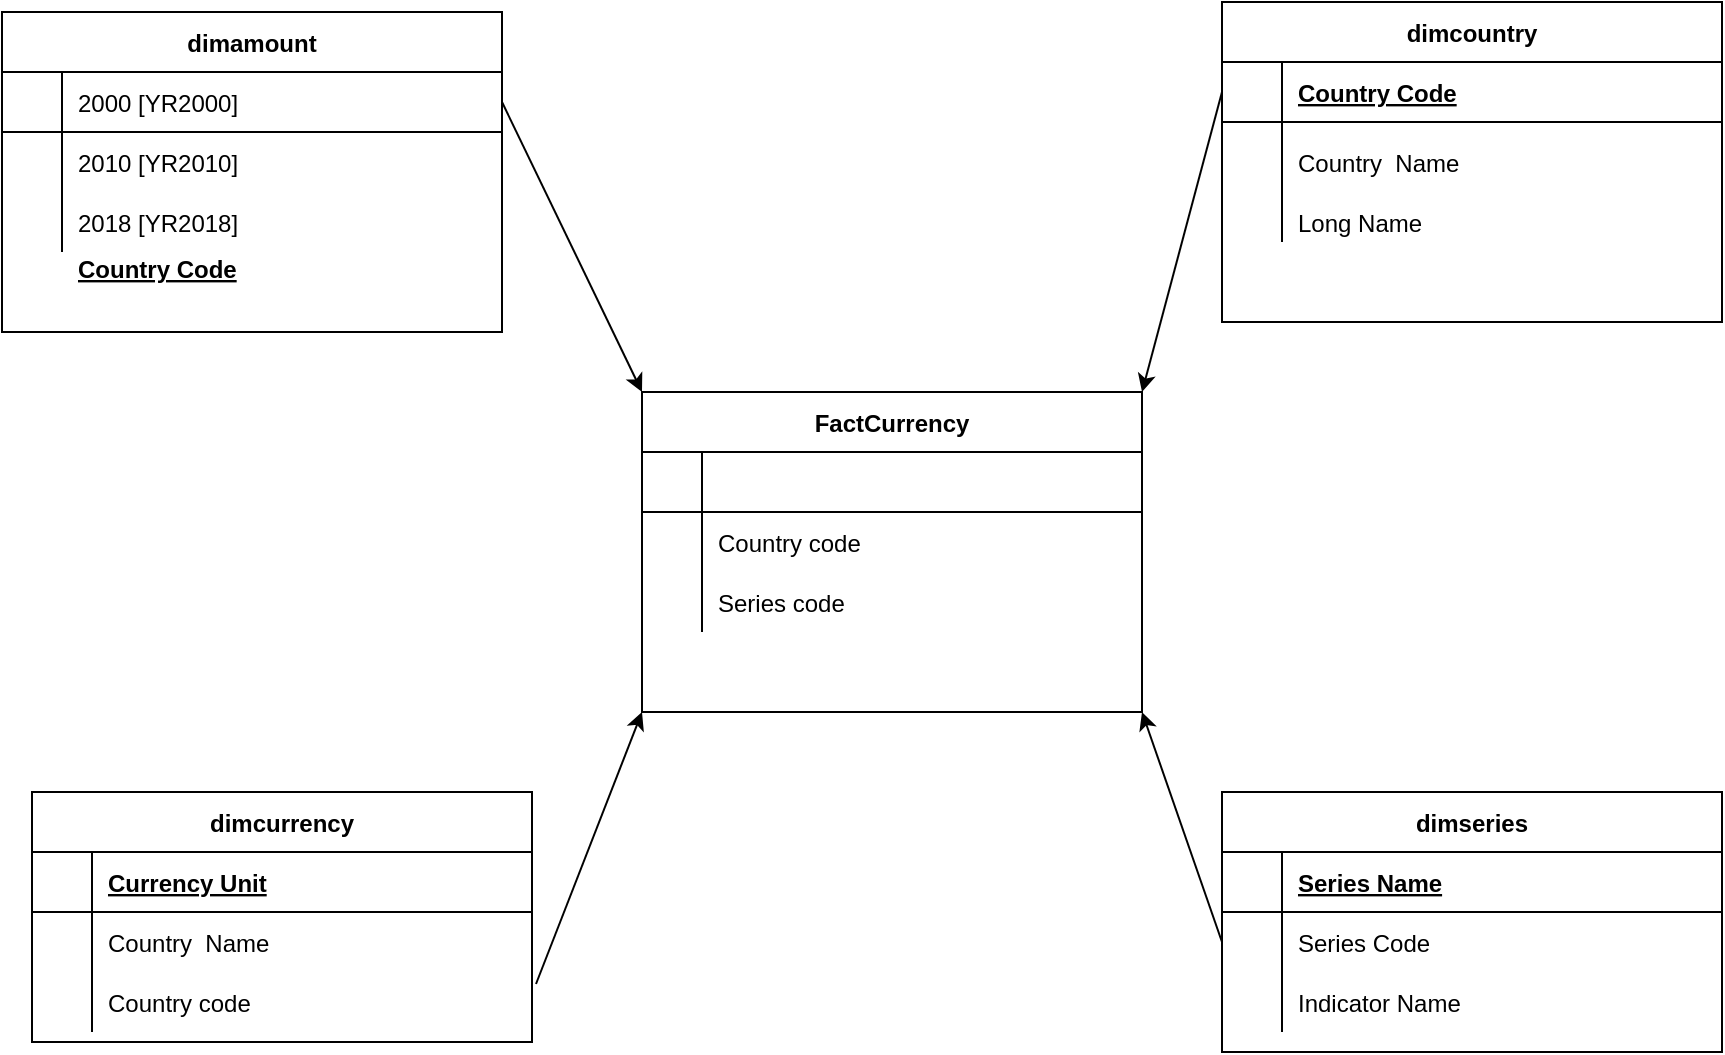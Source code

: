 <mxfile version="24.6.1" type="device">
  <diagram id="R2lEEEUBdFMjLlhIrx00" name="Page-1">
    <mxGraphModel dx="1722" dy="519" grid="1" gridSize="10" guides="1" tooltips="1" connect="1" arrows="1" fold="1" page="1" pageScale="1" pageWidth="850" pageHeight="1100" math="0" shadow="0" extFonts="Permanent Marker^https://fonts.googleapis.com/css?family=Permanent+Marker">
      <root>
        <mxCell id="0" />
        <mxCell id="1" parent="0" />
        <mxCell id="gq-0Voxzv5CLRQn2_ypZ-16" value="FactCurrency" style="shape=table;startSize=30;container=1;collapsible=1;childLayout=tableLayout;fixedRows=1;rowLines=0;fontStyle=1;align=center;resizeLast=1;" parent="1" vertex="1">
          <mxGeometry x="300" y="690" width="250" height="160" as="geometry" />
        </mxCell>
        <mxCell id="gq-0Voxzv5CLRQn2_ypZ-17" value="" style="shape=partialRectangle;collapsible=0;dropTarget=0;pointerEvents=0;fillColor=none;points=[[0,0.5],[1,0.5]];portConstraint=eastwest;top=0;left=0;right=0;bottom=1;" parent="gq-0Voxzv5CLRQn2_ypZ-16" vertex="1">
          <mxGeometry y="30" width="250" height="30" as="geometry" />
        </mxCell>
        <mxCell id="gq-0Voxzv5CLRQn2_ypZ-18" value="" style="shape=partialRectangle;overflow=hidden;connectable=0;fillColor=none;top=0;left=0;bottom=0;right=0;fontStyle=1;" parent="gq-0Voxzv5CLRQn2_ypZ-17" vertex="1">
          <mxGeometry width="30" height="30" as="geometry">
            <mxRectangle width="30" height="30" as="alternateBounds" />
          </mxGeometry>
        </mxCell>
        <mxCell id="gq-0Voxzv5CLRQn2_ypZ-19" value="" style="shape=partialRectangle;overflow=hidden;connectable=0;fillColor=none;top=0;left=0;bottom=0;right=0;align=left;spacingLeft=6;fontStyle=5;" parent="gq-0Voxzv5CLRQn2_ypZ-17" vertex="1">
          <mxGeometry x="30" width="220" height="30" as="geometry">
            <mxRectangle width="220" height="30" as="alternateBounds" />
          </mxGeometry>
        </mxCell>
        <mxCell id="gq-0Voxzv5CLRQn2_ypZ-20" value="" style="shape=partialRectangle;collapsible=0;dropTarget=0;pointerEvents=0;fillColor=none;points=[[0,0.5],[1,0.5]];portConstraint=eastwest;top=0;left=0;right=0;bottom=0;" parent="gq-0Voxzv5CLRQn2_ypZ-16" vertex="1">
          <mxGeometry y="60" width="250" height="30" as="geometry" />
        </mxCell>
        <mxCell id="gq-0Voxzv5CLRQn2_ypZ-21" value="" style="shape=partialRectangle;overflow=hidden;connectable=0;fillColor=none;top=0;left=0;bottom=0;right=0;" parent="gq-0Voxzv5CLRQn2_ypZ-20" vertex="1">
          <mxGeometry width="30" height="30" as="geometry">
            <mxRectangle width="30" height="30" as="alternateBounds" />
          </mxGeometry>
        </mxCell>
        <mxCell id="gq-0Voxzv5CLRQn2_ypZ-22" value="Country code" style="shape=partialRectangle;overflow=hidden;connectable=0;fillColor=none;top=0;left=0;bottom=0;right=0;align=left;spacingLeft=6;" parent="gq-0Voxzv5CLRQn2_ypZ-20" vertex="1">
          <mxGeometry x="30" width="220" height="30" as="geometry">
            <mxRectangle width="220" height="30" as="alternateBounds" />
          </mxGeometry>
        </mxCell>
        <mxCell id="gq-0Voxzv5CLRQn2_ypZ-23" value="" style="shape=partialRectangle;collapsible=0;dropTarget=0;pointerEvents=0;fillColor=none;points=[[0,0.5],[1,0.5]];portConstraint=eastwest;top=0;left=0;right=0;bottom=0;" parent="gq-0Voxzv5CLRQn2_ypZ-16" vertex="1">
          <mxGeometry y="90" width="250" height="30" as="geometry" />
        </mxCell>
        <mxCell id="gq-0Voxzv5CLRQn2_ypZ-24" value="" style="shape=partialRectangle;overflow=hidden;connectable=0;fillColor=none;top=0;left=0;bottom=0;right=0;" parent="gq-0Voxzv5CLRQn2_ypZ-23" vertex="1">
          <mxGeometry width="30" height="30" as="geometry">
            <mxRectangle width="30" height="30" as="alternateBounds" />
          </mxGeometry>
        </mxCell>
        <mxCell id="gq-0Voxzv5CLRQn2_ypZ-25" value="Series code" style="shape=partialRectangle;overflow=hidden;connectable=0;fillColor=none;top=0;left=0;bottom=0;right=0;align=left;spacingLeft=6;" parent="gq-0Voxzv5CLRQn2_ypZ-23" vertex="1">
          <mxGeometry x="30" width="220" height="30" as="geometry">
            <mxRectangle width="220" height="30" as="alternateBounds" />
          </mxGeometry>
        </mxCell>
        <mxCell id="gq-0Voxzv5CLRQn2_ypZ-34" value="2000 [YR2000]" style="shape=partialRectangle;overflow=hidden;connectable=0;fillColor=none;top=0;left=0;bottom=0;right=0;align=left;spacingLeft=6;" parent="1" vertex="1">
          <mxGeometry x="10" y="530" width="220" height="30" as="geometry">
            <mxRectangle width="220" height="30" as="alternateBounds" />
          </mxGeometry>
        </mxCell>
        <mxCell id="gq-0Voxzv5CLRQn2_ypZ-36" value="2010 [YR2010]" style="shape=partialRectangle;overflow=hidden;connectable=0;fillColor=none;top=0;left=0;bottom=0;right=0;align=left;spacingLeft=6;" parent="1" vertex="1">
          <mxGeometry x="10" y="560" width="220" height="30" as="geometry">
            <mxRectangle width="220" height="30" as="alternateBounds" />
          </mxGeometry>
        </mxCell>
        <mxCell id="gq-0Voxzv5CLRQn2_ypZ-38" value="2018 [YR2018]" style="shape=partialRectangle;overflow=hidden;connectable=0;fillColor=none;top=0;left=0;bottom=0;right=0;align=left;spacingLeft=6;" parent="1" vertex="1">
          <mxGeometry x="10" y="590" width="220" height="30" as="geometry">
            <mxRectangle width="220" height="30" as="alternateBounds" />
          </mxGeometry>
        </mxCell>
        <mxCell id="gq-0Voxzv5CLRQn2_ypZ-49" value="dimcountry" style="shape=table;startSize=30;container=1;collapsible=1;childLayout=tableLayout;fixedRows=1;rowLines=0;fontStyle=1;align=center;resizeLast=1;" parent="1" vertex="1">
          <mxGeometry x="590" y="495" width="250" height="160" as="geometry" />
        </mxCell>
        <mxCell id="gq-0Voxzv5CLRQn2_ypZ-50" value="" style="shape=partialRectangle;collapsible=0;dropTarget=0;pointerEvents=0;fillColor=none;points=[[0,0.5],[1,0.5]];portConstraint=eastwest;top=0;left=0;right=0;bottom=1;" parent="gq-0Voxzv5CLRQn2_ypZ-49" vertex="1">
          <mxGeometry y="30" width="250" height="30" as="geometry" />
        </mxCell>
        <mxCell id="gq-0Voxzv5CLRQn2_ypZ-51" value="" style="shape=partialRectangle;overflow=hidden;connectable=0;fillColor=none;top=0;left=0;bottom=0;right=0;fontStyle=1;" parent="gq-0Voxzv5CLRQn2_ypZ-50" vertex="1">
          <mxGeometry width="30" height="30" as="geometry">
            <mxRectangle width="30" height="30" as="alternateBounds" />
          </mxGeometry>
        </mxCell>
        <mxCell id="gq-0Voxzv5CLRQn2_ypZ-52" value="Country Code" style="shape=partialRectangle;overflow=hidden;connectable=0;fillColor=none;top=0;left=0;bottom=0;right=0;align=left;spacingLeft=6;fontStyle=5;" parent="gq-0Voxzv5CLRQn2_ypZ-50" vertex="1">
          <mxGeometry x="30" width="220" height="30" as="geometry">
            <mxRectangle width="220" height="30" as="alternateBounds" />
          </mxGeometry>
        </mxCell>
        <mxCell id="gq-0Voxzv5CLRQn2_ypZ-53" value="" style="shape=partialRectangle;collapsible=0;dropTarget=0;pointerEvents=0;fillColor=none;points=[[0,0.5],[1,0.5]];portConstraint=eastwest;top=0;left=0;right=0;bottom=0;" parent="gq-0Voxzv5CLRQn2_ypZ-49" vertex="1">
          <mxGeometry y="60" width="250" height="30" as="geometry" />
        </mxCell>
        <mxCell id="gq-0Voxzv5CLRQn2_ypZ-54" value="" style="shape=partialRectangle;overflow=hidden;connectable=0;fillColor=none;top=0;left=0;bottom=0;right=0;" parent="gq-0Voxzv5CLRQn2_ypZ-53" vertex="1">
          <mxGeometry width="30" height="30" as="geometry">
            <mxRectangle width="30" height="30" as="alternateBounds" />
          </mxGeometry>
        </mxCell>
        <mxCell id="gq-0Voxzv5CLRQn2_ypZ-55" value="" style="shape=partialRectangle;overflow=hidden;connectable=0;fillColor=none;top=0;left=0;bottom=0;right=0;align=left;spacingLeft=6;" parent="gq-0Voxzv5CLRQn2_ypZ-53" vertex="1">
          <mxGeometry x="30" width="220" height="30" as="geometry">
            <mxRectangle width="220" height="30" as="alternateBounds" />
          </mxGeometry>
        </mxCell>
        <mxCell id="gq-0Voxzv5CLRQn2_ypZ-56" value="" style="shape=partialRectangle;collapsible=0;dropTarget=0;pointerEvents=0;fillColor=none;points=[[0,0.5],[1,0.5]];portConstraint=eastwest;top=0;left=0;right=0;bottom=0;" parent="gq-0Voxzv5CLRQn2_ypZ-49" vertex="1">
          <mxGeometry y="90" width="250" height="30" as="geometry" />
        </mxCell>
        <mxCell id="gq-0Voxzv5CLRQn2_ypZ-57" value="" style="shape=partialRectangle;overflow=hidden;connectable=0;fillColor=none;top=0;left=0;bottom=0;right=0;" parent="gq-0Voxzv5CLRQn2_ypZ-56" vertex="1">
          <mxGeometry width="30" height="30" as="geometry">
            <mxRectangle width="30" height="30" as="alternateBounds" />
          </mxGeometry>
        </mxCell>
        <mxCell id="gq-0Voxzv5CLRQn2_ypZ-58" value="" style="shape=partialRectangle;overflow=hidden;connectable=0;fillColor=none;top=0;left=0;bottom=0;right=0;align=left;spacingLeft=6;" parent="gq-0Voxzv5CLRQn2_ypZ-56" vertex="1">
          <mxGeometry x="30" width="220" height="30" as="geometry">
            <mxRectangle width="220" height="30" as="alternateBounds" />
          </mxGeometry>
        </mxCell>
        <mxCell id="gq-0Voxzv5CLRQn2_ypZ-61" value="Country  Name" style="shape=partialRectangle;overflow=hidden;connectable=0;fillColor=none;top=0;left=0;bottom=0;right=0;align=left;spacingLeft=6;" parent="1" vertex="1">
          <mxGeometry x="620" y="560" width="220" height="30" as="geometry">
            <mxRectangle width="220" height="30" as="alternateBounds" />
          </mxGeometry>
        </mxCell>
        <mxCell id="gq-0Voxzv5CLRQn2_ypZ-62" value="Long Name" style="shape=partialRectangle;overflow=hidden;connectable=0;fillColor=none;top=0;left=0;bottom=0;right=0;align=left;spacingLeft=6;" parent="1" vertex="1">
          <mxGeometry x="620" y="590" width="220" height="30" as="geometry">
            <mxRectangle width="220" height="30" as="alternateBounds" />
          </mxGeometry>
        </mxCell>
        <mxCell id="gq-0Voxzv5CLRQn2_ypZ-63" value="dimseries" style="shape=table;startSize=30;container=1;collapsible=1;childLayout=tableLayout;fixedRows=1;rowLines=0;fontStyle=1;align=center;resizeLast=1;" parent="1" vertex="1">
          <mxGeometry x="590" y="890" width="250" height="130" as="geometry" />
        </mxCell>
        <mxCell id="gq-0Voxzv5CLRQn2_ypZ-64" value="" style="shape=partialRectangle;collapsible=0;dropTarget=0;pointerEvents=0;fillColor=none;points=[[0,0.5],[1,0.5]];portConstraint=eastwest;top=0;left=0;right=0;bottom=1;" parent="gq-0Voxzv5CLRQn2_ypZ-63" vertex="1">
          <mxGeometry y="30" width="250" height="30" as="geometry" />
        </mxCell>
        <mxCell id="gq-0Voxzv5CLRQn2_ypZ-65" value="" style="shape=partialRectangle;overflow=hidden;connectable=0;fillColor=none;top=0;left=0;bottom=0;right=0;fontStyle=1;" parent="gq-0Voxzv5CLRQn2_ypZ-64" vertex="1">
          <mxGeometry width="30" height="30" as="geometry">
            <mxRectangle width="30" height="30" as="alternateBounds" />
          </mxGeometry>
        </mxCell>
        <mxCell id="gq-0Voxzv5CLRQn2_ypZ-66" value="Series Name" style="shape=partialRectangle;overflow=hidden;connectable=0;fillColor=none;top=0;left=0;bottom=0;right=0;align=left;spacingLeft=6;fontStyle=5;" parent="gq-0Voxzv5CLRQn2_ypZ-64" vertex="1">
          <mxGeometry x="30" width="220" height="30" as="geometry">
            <mxRectangle width="220" height="30" as="alternateBounds" />
          </mxGeometry>
        </mxCell>
        <mxCell id="gq-0Voxzv5CLRQn2_ypZ-67" value="" style="shape=partialRectangle;collapsible=0;dropTarget=0;pointerEvents=0;fillColor=none;points=[[0,0.5],[1,0.5]];portConstraint=eastwest;top=0;left=0;right=0;bottom=0;" parent="gq-0Voxzv5CLRQn2_ypZ-63" vertex="1">
          <mxGeometry y="60" width="250" height="30" as="geometry" />
        </mxCell>
        <mxCell id="gq-0Voxzv5CLRQn2_ypZ-68" value="" style="shape=partialRectangle;overflow=hidden;connectable=0;fillColor=none;top=0;left=0;bottom=0;right=0;" parent="gq-0Voxzv5CLRQn2_ypZ-67" vertex="1">
          <mxGeometry width="30" height="30" as="geometry">
            <mxRectangle width="30" height="30" as="alternateBounds" />
          </mxGeometry>
        </mxCell>
        <mxCell id="gq-0Voxzv5CLRQn2_ypZ-69" value="Series Code" style="shape=partialRectangle;overflow=hidden;connectable=0;fillColor=none;top=0;left=0;bottom=0;right=0;align=left;spacingLeft=6;" parent="gq-0Voxzv5CLRQn2_ypZ-67" vertex="1">
          <mxGeometry x="30" width="220" height="30" as="geometry">
            <mxRectangle width="220" height="30" as="alternateBounds" />
          </mxGeometry>
        </mxCell>
        <mxCell id="gq-0Voxzv5CLRQn2_ypZ-70" value="" style="shape=partialRectangle;collapsible=0;dropTarget=0;pointerEvents=0;fillColor=none;points=[[0,0.5],[1,0.5]];portConstraint=eastwest;top=0;left=0;right=0;bottom=0;" parent="gq-0Voxzv5CLRQn2_ypZ-63" vertex="1">
          <mxGeometry y="90" width="250" height="30" as="geometry" />
        </mxCell>
        <mxCell id="gq-0Voxzv5CLRQn2_ypZ-71" value="" style="shape=partialRectangle;overflow=hidden;connectable=0;fillColor=none;top=0;left=0;bottom=0;right=0;" parent="gq-0Voxzv5CLRQn2_ypZ-70" vertex="1">
          <mxGeometry width="30" height="30" as="geometry">
            <mxRectangle width="30" height="30" as="alternateBounds" />
          </mxGeometry>
        </mxCell>
        <mxCell id="gq-0Voxzv5CLRQn2_ypZ-72" value="" style="shape=partialRectangle;overflow=hidden;connectable=0;fillColor=none;top=0;left=0;bottom=0;right=0;align=left;spacingLeft=6;" parent="gq-0Voxzv5CLRQn2_ypZ-70" vertex="1">
          <mxGeometry x="30" width="220" height="30" as="geometry">
            <mxRectangle width="220" height="30" as="alternateBounds" />
          </mxGeometry>
        </mxCell>
        <mxCell id="gq-0Voxzv5CLRQn2_ypZ-73" value="Indicator Name" style="shape=partialRectangle;overflow=hidden;connectable=0;fillColor=none;top=0;left=0;bottom=0;right=0;align=left;spacingLeft=6;" parent="1" vertex="1">
          <mxGeometry x="620" y="980" width="220" height="30" as="geometry">
            <mxRectangle width="220" height="30" as="alternateBounds" />
          </mxGeometry>
        </mxCell>
        <mxCell id="gq-0Voxzv5CLRQn2_ypZ-75" value="dimcurrency" style="shape=table;startSize=30;container=1;collapsible=1;childLayout=tableLayout;fixedRows=1;rowLines=0;fontStyle=1;align=center;resizeLast=1;" parent="1" vertex="1">
          <mxGeometry x="-5" y="890" width="250" height="125" as="geometry" />
        </mxCell>
        <mxCell id="gq-0Voxzv5CLRQn2_ypZ-76" value="" style="shape=partialRectangle;collapsible=0;dropTarget=0;pointerEvents=0;fillColor=none;points=[[0,0.5],[1,0.5]];portConstraint=eastwest;top=0;left=0;right=0;bottom=1;" parent="gq-0Voxzv5CLRQn2_ypZ-75" vertex="1">
          <mxGeometry y="30" width="250" height="30" as="geometry" />
        </mxCell>
        <mxCell id="gq-0Voxzv5CLRQn2_ypZ-77" value="" style="shape=partialRectangle;overflow=hidden;connectable=0;fillColor=none;top=0;left=0;bottom=0;right=0;fontStyle=1;" parent="gq-0Voxzv5CLRQn2_ypZ-76" vertex="1">
          <mxGeometry width="30" height="30" as="geometry">
            <mxRectangle width="30" height="30" as="alternateBounds" />
          </mxGeometry>
        </mxCell>
        <mxCell id="gq-0Voxzv5CLRQn2_ypZ-78" value="Currency Unit" style="shape=partialRectangle;overflow=hidden;connectable=0;fillColor=none;top=0;left=0;bottom=0;right=0;align=left;spacingLeft=6;fontStyle=5;" parent="gq-0Voxzv5CLRQn2_ypZ-76" vertex="1">
          <mxGeometry x="30" width="220" height="30" as="geometry">
            <mxRectangle width="220" height="30" as="alternateBounds" />
          </mxGeometry>
        </mxCell>
        <mxCell id="gq-0Voxzv5CLRQn2_ypZ-79" value="" style="shape=partialRectangle;collapsible=0;dropTarget=0;pointerEvents=0;fillColor=none;points=[[0,0.5],[1,0.5]];portConstraint=eastwest;top=0;left=0;right=0;bottom=0;" parent="gq-0Voxzv5CLRQn2_ypZ-75" vertex="1">
          <mxGeometry y="60" width="250" height="30" as="geometry" />
        </mxCell>
        <mxCell id="gq-0Voxzv5CLRQn2_ypZ-80" value="" style="shape=partialRectangle;overflow=hidden;connectable=0;fillColor=none;top=0;left=0;bottom=0;right=0;" parent="gq-0Voxzv5CLRQn2_ypZ-79" vertex="1">
          <mxGeometry width="30" height="30" as="geometry">
            <mxRectangle width="30" height="30" as="alternateBounds" />
          </mxGeometry>
        </mxCell>
        <mxCell id="gq-0Voxzv5CLRQn2_ypZ-81" value="Country  Name" style="shape=partialRectangle;overflow=hidden;connectable=0;fillColor=none;top=0;left=0;bottom=0;right=0;align=left;spacingLeft=6;" parent="gq-0Voxzv5CLRQn2_ypZ-79" vertex="1">
          <mxGeometry x="30" width="220" height="30" as="geometry">
            <mxRectangle width="220" height="30" as="alternateBounds" />
          </mxGeometry>
        </mxCell>
        <mxCell id="gq-0Voxzv5CLRQn2_ypZ-82" value="" style="shape=partialRectangle;collapsible=0;dropTarget=0;pointerEvents=0;fillColor=none;points=[[0,0.5],[1,0.5]];portConstraint=eastwest;top=0;left=0;right=0;bottom=0;" parent="gq-0Voxzv5CLRQn2_ypZ-75" vertex="1">
          <mxGeometry y="90" width="250" height="30" as="geometry" />
        </mxCell>
        <mxCell id="gq-0Voxzv5CLRQn2_ypZ-83" value="" style="shape=partialRectangle;overflow=hidden;connectable=0;fillColor=none;top=0;left=0;bottom=0;right=0;" parent="gq-0Voxzv5CLRQn2_ypZ-82" vertex="1">
          <mxGeometry width="30" height="30" as="geometry">
            <mxRectangle width="30" height="30" as="alternateBounds" />
          </mxGeometry>
        </mxCell>
        <mxCell id="gq-0Voxzv5CLRQn2_ypZ-84" value="" style="shape=partialRectangle;overflow=hidden;connectable=0;fillColor=none;top=0;left=0;bottom=0;right=0;align=left;spacingLeft=6;" parent="gq-0Voxzv5CLRQn2_ypZ-82" vertex="1">
          <mxGeometry x="30" width="220" height="30" as="geometry">
            <mxRectangle width="220" height="30" as="alternateBounds" />
          </mxGeometry>
        </mxCell>
        <mxCell id="gq-0Voxzv5CLRQn2_ypZ-86" value="" style="endArrow=classic;html=1;rounded=0;exitX=1;exitY=0.5;exitDx=0;exitDy=0;entryX=0;entryY=0;entryDx=0;entryDy=0;" parent="1" target="gq-0Voxzv5CLRQn2_ypZ-16" edge="1">
          <mxGeometry width="50" height="50" relative="1" as="geometry">
            <mxPoint x="230" y="545" as="sourcePoint" />
            <mxPoint x="450" y="660" as="targetPoint" />
          </mxGeometry>
        </mxCell>
        <mxCell id="gq-0Voxzv5CLRQn2_ypZ-87" value="" style="endArrow=classic;html=1;rounded=0;exitX=0;exitY=0.5;exitDx=0;exitDy=0;entryX=1;entryY=0;entryDx=0;entryDy=0;" parent="1" source="gq-0Voxzv5CLRQn2_ypZ-50" target="gq-0Voxzv5CLRQn2_ypZ-16" edge="1">
          <mxGeometry width="50" height="50" relative="1" as="geometry">
            <mxPoint x="400" y="710" as="sourcePoint" />
            <mxPoint x="450" y="660" as="targetPoint" />
          </mxGeometry>
        </mxCell>
        <mxCell id="gq-0Voxzv5CLRQn2_ypZ-88" value="" style="endArrow=classic;html=1;rounded=0;exitX=1.008;exitY=0.2;exitDx=0;exitDy=0;exitPerimeter=0;entryX=0;entryY=1;entryDx=0;entryDy=0;" parent="1" source="gq-0Voxzv5CLRQn2_ypZ-82" target="gq-0Voxzv5CLRQn2_ypZ-16" edge="1">
          <mxGeometry width="50" height="50" relative="1" as="geometry">
            <mxPoint x="400" y="890" as="sourcePoint" />
            <mxPoint x="450" y="840" as="targetPoint" />
          </mxGeometry>
        </mxCell>
        <mxCell id="gq-0Voxzv5CLRQn2_ypZ-89" value="" style="endArrow=classic;html=1;rounded=0;exitX=0;exitY=0.5;exitDx=0;exitDy=0;entryX=1;entryY=1;entryDx=0;entryDy=0;" parent="1" source="gq-0Voxzv5CLRQn2_ypZ-67" target="gq-0Voxzv5CLRQn2_ypZ-16" edge="1">
          <mxGeometry width="50" height="50" relative="1" as="geometry">
            <mxPoint x="400" y="890" as="sourcePoint" />
            <mxPoint x="450" y="840" as="targetPoint" />
          </mxGeometry>
        </mxCell>
        <mxCell id="gq-0Voxzv5CLRQn2_ypZ-90" value="dimamount" style="shape=table;startSize=30;container=1;collapsible=1;childLayout=tableLayout;fixedRows=1;rowLines=0;fontStyle=1;align=center;resizeLast=1;" parent="1" vertex="1">
          <mxGeometry x="-20" y="500" width="250" height="160" as="geometry" />
        </mxCell>
        <mxCell id="gq-0Voxzv5CLRQn2_ypZ-91" value="" style="shape=partialRectangle;collapsible=0;dropTarget=0;pointerEvents=0;fillColor=none;points=[[0,0.5],[1,0.5]];portConstraint=eastwest;top=0;left=0;right=0;bottom=1;" parent="gq-0Voxzv5CLRQn2_ypZ-90" vertex="1">
          <mxGeometry y="30" width="250" height="30" as="geometry" />
        </mxCell>
        <mxCell id="gq-0Voxzv5CLRQn2_ypZ-92" value="" style="shape=partialRectangle;overflow=hidden;connectable=0;fillColor=none;top=0;left=0;bottom=0;right=0;fontStyle=1;" parent="gq-0Voxzv5CLRQn2_ypZ-91" vertex="1">
          <mxGeometry width="30" height="30" as="geometry">
            <mxRectangle width="30" height="30" as="alternateBounds" />
          </mxGeometry>
        </mxCell>
        <mxCell id="gq-0Voxzv5CLRQn2_ypZ-93" value="" style="shape=partialRectangle;overflow=hidden;connectable=0;fillColor=none;top=0;left=0;bottom=0;right=0;align=left;spacingLeft=6;fontStyle=5;" parent="gq-0Voxzv5CLRQn2_ypZ-91" vertex="1">
          <mxGeometry x="30" width="220" height="30" as="geometry">
            <mxRectangle width="220" height="30" as="alternateBounds" />
          </mxGeometry>
        </mxCell>
        <mxCell id="gq-0Voxzv5CLRQn2_ypZ-94" value="" style="shape=partialRectangle;collapsible=0;dropTarget=0;pointerEvents=0;fillColor=none;points=[[0,0.5],[1,0.5]];portConstraint=eastwest;top=0;left=0;right=0;bottom=0;" parent="gq-0Voxzv5CLRQn2_ypZ-90" vertex="1">
          <mxGeometry y="60" width="250" height="30" as="geometry" />
        </mxCell>
        <mxCell id="gq-0Voxzv5CLRQn2_ypZ-95" value="" style="shape=partialRectangle;overflow=hidden;connectable=0;fillColor=none;top=0;left=0;bottom=0;right=0;" parent="gq-0Voxzv5CLRQn2_ypZ-94" vertex="1">
          <mxGeometry width="30" height="30" as="geometry">
            <mxRectangle width="30" height="30" as="alternateBounds" />
          </mxGeometry>
        </mxCell>
        <mxCell id="gq-0Voxzv5CLRQn2_ypZ-96" value="" style="shape=partialRectangle;overflow=hidden;connectable=0;fillColor=none;top=0;left=0;bottom=0;right=0;align=left;spacingLeft=6;" parent="gq-0Voxzv5CLRQn2_ypZ-94" vertex="1">
          <mxGeometry x="30" width="220" height="30" as="geometry">
            <mxRectangle width="220" height="30" as="alternateBounds" />
          </mxGeometry>
        </mxCell>
        <mxCell id="gq-0Voxzv5CLRQn2_ypZ-97" value="" style="shape=partialRectangle;collapsible=0;dropTarget=0;pointerEvents=0;fillColor=none;points=[[0,0.5],[1,0.5]];portConstraint=eastwest;top=0;left=0;right=0;bottom=0;" parent="gq-0Voxzv5CLRQn2_ypZ-90" vertex="1">
          <mxGeometry y="90" width="250" height="30" as="geometry" />
        </mxCell>
        <mxCell id="gq-0Voxzv5CLRQn2_ypZ-98" value="" style="shape=partialRectangle;overflow=hidden;connectable=0;fillColor=none;top=0;left=0;bottom=0;right=0;" parent="gq-0Voxzv5CLRQn2_ypZ-97" vertex="1">
          <mxGeometry width="30" height="30" as="geometry">
            <mxRectangle width="30" height="30" as="alternateBounds" />
          </mxGeometry>
        </mxCell>
        <mxCell id="gq-0Voxzv5CLRQn2_ypZ-99" value="" style="shape=partialRectangle;overflow=hidden;connectable=0;fillColor=none;top=0;left=0;bottom=0;right=0;align=left;spacingLeft=6;" parent="gq-0Voxzv5CLRQn2_ypZ-97" vertex="1">
          <mxGeometry x="30" width="220" height="30" as="geometry">
            <mxRectangle width="220" height="30" as="alternateBounds" />
          </mxGeometry>
        </mxCell>
        <mxCell id="yk8_-FjcIlH7hgMIPgFV-1" value="Country code" style="shape=partialRectangle;overflow=hidden;connectable=0;fillColor=none;top=0;left=0;bottom=0;right=0;align=left;spacingLeft=6;" vertex="1" parent="1">
          <mxGeometry x="25" y="980" width="220" height="30" as="geometry">
            <mxRectangle width="220" height="30" as="alternateBounds" />
          </mxGeometry>
        </mxCell>
        <mxCell id="yk8_-FjcIlH7hgMIPgFV-2" value="Country Code" style="shape=partialRectangle;overflow=hidden;connectable=0;fillColor=none;top=0;left=0;bottom=0;right=0;align=left;spacingLeft=6;fontStyle=5;" vertex="1" parent="1">
          <mxGeometry x="10" y="613" width="220" height="30" as="geometry">
            <mxRectangle width="220" height="30" as="alternateBounds" />
          </mxGeometry>
        </mxCell>
      </root>
    </mxGraphModel>
  </diagram>
</mxfile>
